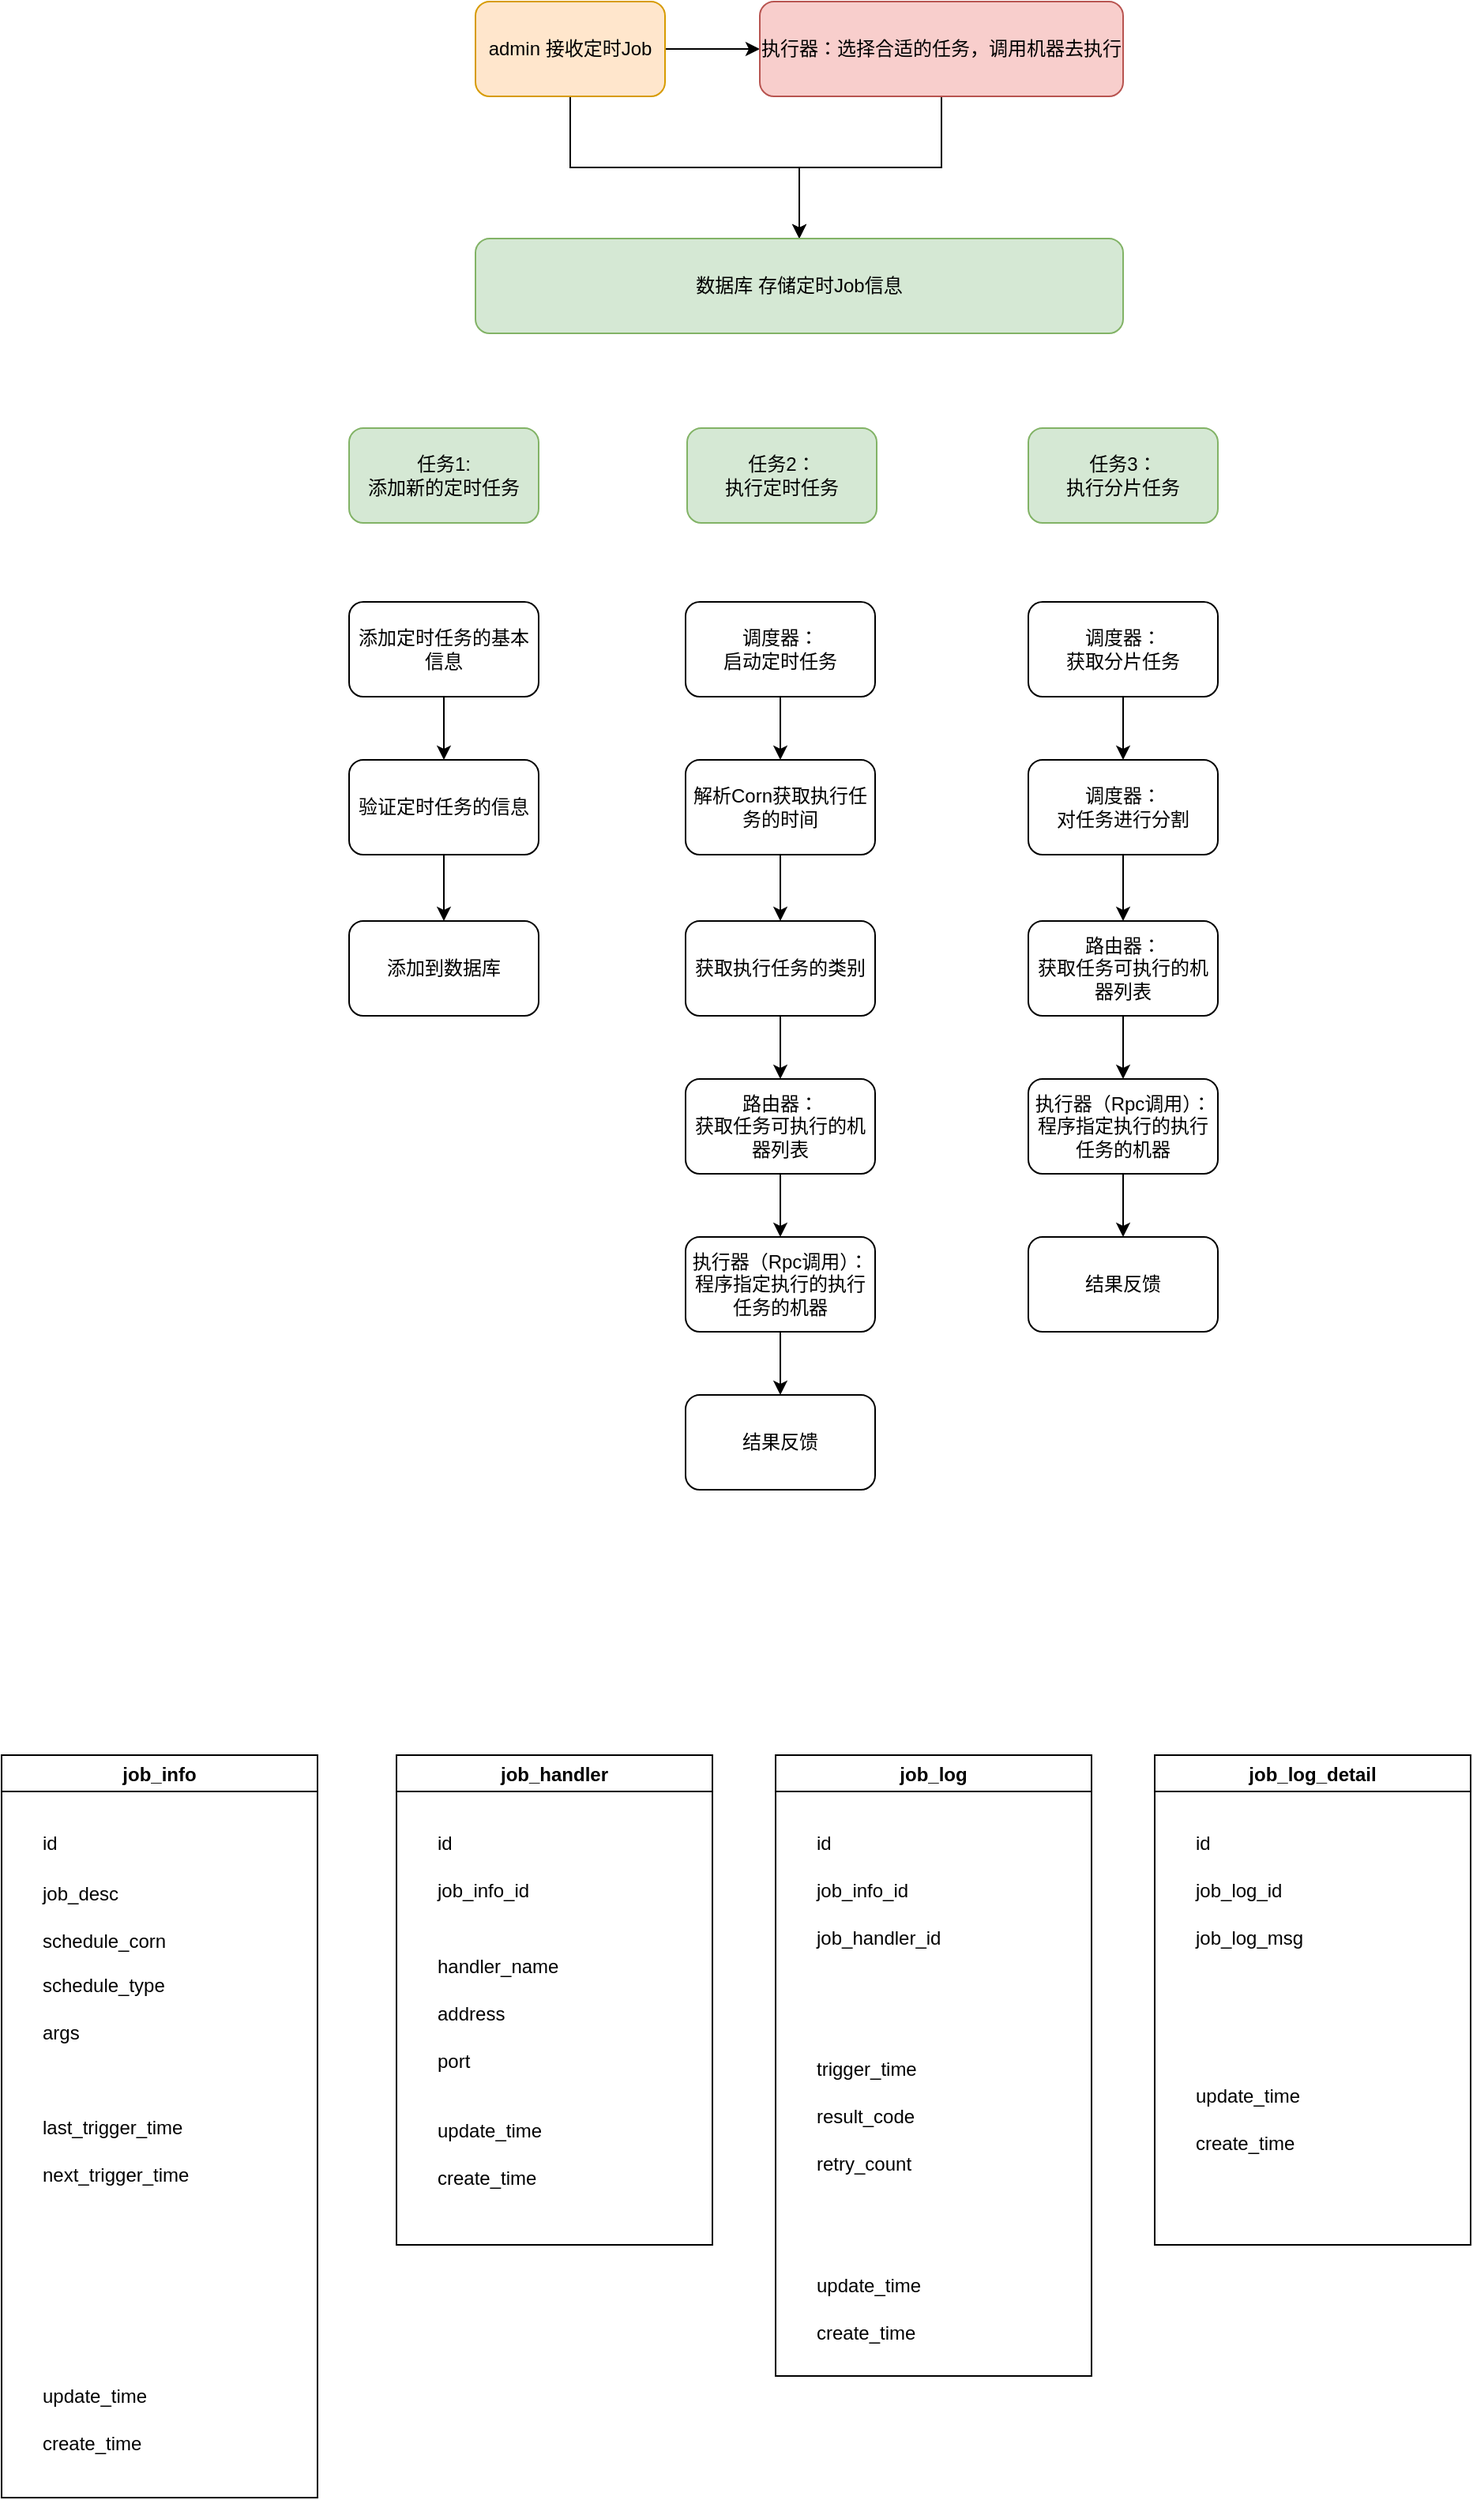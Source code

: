 <mxfile version="16.5.1" type="device"><diagram id="wyPTZzqk2xUqMY3UZ8yO" name="第 1 页"><mxGraphModel dx="1935" dy="553" grid="1" gridSize="10" guides="1" tooltips="1" connect="1" arrows="1" fold="1" page="1" pageScale="1" pageWidth="827" pageHeight="1169" math="0" shadow="0"><root><mxCell id="0"/><mxCell id="1" parent="0"/><mxCell id="qb9u7cAhIZNPqLMkBI1O-4" style="edgeStyle=orthogonalEdgeStyle;rounded=0;orthogonalLoop=1;jettySize=auto;html=1;" parent="1" source="qb9u7cAhIZNPqLMkBI1O-1" target="qb9u7cAhIZNPqLMkBI1O-2" edge="1"><mxGeometry relative="1" as="geometry"/></mxCell><mxCell id="qb9u7cAhIZNPqLMkBI1O-5" style="edgeStyle=orthogonalEdgeStyle;rounded=0;orthogonalLoop=1;jettySize=auto;html=1;" parent="1" source="qb9u7cAhIZNPqLMkBI1O-1" target="qb9u7cAhIZNPqLMkBI1O-3" edge="1"><mxGeometry relative="1" as="geometry"/></mxCell><mxCell id="qb9u7cAhIZNPqLMkBI1O-1" value="admin&amp;nbsp;接收定时Job" style="rounded=1;whiteSpace=wrap;html=1;fillColor=#ffe6cc;strokeColor=#d79b00;" parent="1" vertex="1"><mxGeometry x="220" y="100" width="120" height="60" as="geometry"/></mxCell><mxCell id="qb9u7cAhIZNPqLMkBI1O-6" style="edgeStyle=orthogonalEdgeStyle;rounded=0;orthogonalLoop=1;jettySize=auto;html=1;" parent="1" source="qb9u7cAhIZNPqLMkBI1O-2" target="qb9u7cAhIZNPqLMkBI1O-3" edge="1"><mxGeometry relative="1" as="geometry"/></mxCell><mxCell id="qb9u7cAhIZNPqLMkBI1O-2" value="执行器：选择合适的任务，调用机器去执行" style="rounded=1;whiteSpace=wrap;html=1;fillColor=#f8cecc;strokeColor=#b85450;" parent="1" vertex="1"><mxGeometry x="400" y="100" width="230" height="60" as="geometry"/></mxCell><mxCell id="qb9u7cAhIZNPqLMkBI1O-3" value="数据库&amp;nbsp;存储定时Job信息" style="rounded=1;whiteSpace=wrap;html=1;fillColor=#d5e8d4;strokeColor=#82b366;" parent="1" vertex="1"><mxGeometry x="220" y="250" width="410" height="60" as="geometry"/></mxCell><mxCell id="qb9u7cAhIZNPqLMkBI1O-7" value="任务1:&lt;br&gt;添加新的定时任务" style="rounded=1;whiteSpace=wrap;html=1;fillColor=#d5e8d4;strokeColor=#82b366;" parent="1" vertex="1"><mxGeometry x="140" y="370" width="120" height="60" as="geometry"/></mxCell><mxCell id="qb9u7cAhIZNPqLMkBI1O-10" value="任务2：&lt;br&gt;执行定时任务" style="rounded=1;whiteSpace=wrap;html=1;fillColor=#d5e8d4;strokeColor=#82b366;" parent="1" vertex="1"><mxGeometry x="354" y="370" width="120" height="60" as="geometry"/></mxCell><mxCell id="qb9u7cAhIZNPqLMkBI1O-18" style="edgeStyle=orthogonalEdgeStyle;rounded=0;orthogonalLoop=1;jettySize=auto;html=1;" parent="1" source="qb9u7cAhIZNPqLMkBI1O-11" target="qb9u7cAhIZNPqLMkBI1O-12" edge="1"><mxGeometry relative="1" as="geometry"/></mxCell><mxCell id="qb9u7cAhIZNPqLMkBI1O-11" value="添加定时任务的基本信息" style="rounded=1;whiteSpace=wrap;html=1;" parent="1" vertex="1"><mxGeometry x="140" y="480" width="120" height="60" as="geometry"/></mxCell><mxCell id="qb9u7cAhIZNPqLMkBI1O-19" style="edgeStyle=orthogonalEdgeStyle;rounded=0;orthogonalLoop=1;jettySize=auto;html=1;entryX=0.5;entryY=0;entryDx=0;entryDy=0;" parent="1" source="qb9u7cAhIZNPqLMkBI1O-12" target="qb9u7cAhIZNPqLMkBI1O-13" edge="1"><mxGeometry relative="1" as="geometry"/></mxCell><mxCell id="qb9u7cAhIZNPqLMkBI1O-12" value="验证定时任务的信息" style="rounded=1;whiteSpace=wrap;html=1;" parent="1" vertex="1"><mxGeometry x="140" y="580" width="120" height="60" as="geometry"/></mxCell><mxCell id="qb9u7cAhIZNPqLMkBI1O-13" value="添加到数据库" style="rounded=1;whiteSpace=wrap;html=1;" parent="1" vertex="1"><mxGeometry x="140" y="682" width="120" height="60" as="geometry"/></mxCell><mxCell id="qb9u7cAhIZNPqLMkBI1O-20" style="edgeStyle=orthogonalEdgeStyle;rounded=0;orthogonalLoop=1;jettySize=auto;html=1;entryX=0.5;entryY=0;entryDx=0;entryDy=0;" parent="1" source="qb9u7cAhIZNPqLMkBI1O-14" target="hsLmQebVWXh3YIgwcRpU-3" edge="1"><mxGeometry relative="1" as="geometry"/></mxCell><mxCell id="qb9u7cAhIZNPqLMkBI1O-14" value="调度器：&lt;br&gt;启动定时任务" style="rounded=1;whiteSpace=wrap;html=1;" parent="1" vertex="1"><mxGeometry x="353" y="480" width="120" height="60" as="geometry"/></mxCell><mxCell id="qb9u7cAhIZNPqLMkBI1O-21" style="edgeStyle=orthogonalEdgeStyle;rounded=0;orthogonalLoop=1;jettySize=auto;html=1;entryX=0.5;entryY=0;entryDx=0;entryDy=0;" parent="1" source="qb9u7cAhIZNPqLMkBI1O-15" target="qb9u7cAhIZNPqLMkBI1O-16" edge="1"><mxGeometry relative="1" as="geometry"/></mxCell><mxCell id="qb9u7cAhIZNPqLMkBI1O-15" value="路由器：&lt;br&gt;获取任务可执行的机器列表" style="rounded=1;whiteSpace=wrap;html=1;" parent="1" vertex="1"><mxGeometry x="353" y="782" width="120" height="60" as="geometry"/></mxCell><mxCell id="qb9u7cAhIZNPqLMkBI1O-22" style="edgeStyle=orthogonalEdgeStyle;rounded=0;orthogonalLoop=1;jettySize=auto;html=1;entryX=0.5;entryY=0;entryDx=0;entryDy=0;" parent="1" source="qb9u7cAhIZNPqLMkBI1O-16" target="qb9u7cAhIZNPqLMkBI1O-17" edge="1"><mxGeometry relative="1" as="geometry"/></mxCell><mxCell id="qb9u7cAhIZNPqLMkBI1O-16" value="执行器（Rpc调用）：&lt;br&gt;程序指定执行的执行任务的机器" style="rounded=1;whiteSpace=wrap;html=1;" parent="1" vertex="1"><mxGeometry x="353" y="882" width="120" height="60" as="geometry"/></mxCell><mxCell id="qb9u7cAhIZNPqLMkBI1O-17" value="结果反馈" style="rounded=1;whiteSpace=wrap;html=1;" parent="1" vertex="1"><mxGeometry x="353" y="982" width="120" height="60" as="geometry"/></mxCell><mxCell id="qb9u7cAhIZNPqLMkBI1O-23" value="任务3：&lt;br&gt;执行分片任务" style="rounded=1;whiteSpace=wrap;html=1;fillColor=#d5e8d4;strokeColor=#82b366;" parent="1" vertex="1"><mxGeometry x="570" y="370" width="120" height="60" as="geometry"/></mxCell><mxCell id="qb9u7cAhIZNPqLMkBI1O-26" style="edgeStyle=orthogonalEdgeStyle;rounded=0;orthogonalLoop=1;jettySize=auto;html=1;entryX=0.5;entryY=0;entryDx=0;entryDy=0;" parent="1" source="qb9u7cAhIZNPqLMkBI1O-24" target="qb9u7cAhIZNPqLMkBI1O-25" edge="1"><mxGeometry relative="1" as="geometry"/></mxCell><mxCell id="qb9u7cAhIZNPqLMkBI1O-24" value="调度器：&lt;br&gt;获取分片任务&lt;span style=&quot;color: rgba(0 , 0 , 0 , 0) ; font-family: monospace ; font-size: 0px&quot;&gt;%3CmxGraphModel%3E%3Croot%3E%3CmxCell%20id%3D%220%22%2F%3E%3CmxCell%20id%3D%221%22%20parent%3D%220%22%2F%3E%3CmxCell%20id%3D%222%22%20value%3D%22%E8%B0%83%E5%BA%A6%E5%99%A8%EF%BC%9A%26lt%3Bbr%26gt%3B%E5%90%AF%E5%8A%A8%E5%AE%9A%E6%97%B6%E4%BB%BB%E5%8A%A1%22%20style%3D%22rounded%3D1%3BwhiteSpace%3Dwrap%3Bhtml%3D1%3B%22%20vertex%3D%221%22%20parent%3D%221%22%3E%3CmxGeometry%20x%3D%22353%22%20y%3D%22480%22%20width%3D%22120%22%20height%3D%2260%22%20as%3D%22geometry%22%2F%3E%3C%2FmxCell%3E%3C%2Froot%3E%3C%2FmxGraphModel%3E&lt;/span&gt;" style="rounded=1;whiteSpace=wrap;html=1;" parent="1" vertex="1"><mxGeometry x="570" y="480" width="120" height="60" as="geometry"/></mxCell><mxCell id="qb9u7cAhIZNPqLMkBI1O-35" style="edgeStyle=orthogonalEdgeStyle;rounded=0;orthogonalLoop=1;jettySize=auto;html=1;entryX=0.5;entryY=0;entryDx=0;entryDy=0;" parent="1" source="qb9u7cAhIZNPqLMkBI1O-25" target="qb9u7cAhIZNPqLMkBI1O-30" edge="1"><mxGeometry relative="1" as="geometry"/></mxCell><mxCell id="qb9u7cAhIZNPqLMkBI1O-25" value="调度器：&lt;br&gt;对任务进行分割&lt;span style=&quot;color: rgba(0 , 0 , 0 , 0) ; font-family: monospace ; font-size: 0px&quot;&gt;%3CmxGraphModel%3E%3Croot%3E%3CmxCell%20id%3D%220%22%2F%3E%3CmxCell%20id%3D%221%22%20parent%3D%220%22%2F%3E%3CmxCell%20id%3D%222%22%20value%3D%22%E8%B0%83%E5%BA%A6%E5%99%A8%EF%BC%9A%26lt%3Bbr%26gt%3B%E5%90%AF%E5%8A%A8%E5%AE%9A%E6%97%B6%E4%BB%BB%E5%8A%A1%22%20style%3D%22rounded%3D1%3BwhiteSpace%3Dwrap%3Bhtml%3D1%3B%22%20vertex%3D%221%22%20parent%3D%221%22%3E%3CmxGeometry%20x%3D%22353%22%20y%3D%22480%22%20width%3D%22120%22%20height%3D%2260%22%20as%3D%22geometry%22%2F%3E%3C%2FmxCell%3E%3C%2Froot%3E%3C%2FmxGraphModel%3E&lt;/span&gt;" style="rounded=1;whiteSpace=wrap;html=1;" parent="1" vertex="1"><mxGeometry x="570" y="580" width="120" height="60" as="geometry"/></mxCell><mxCell id="qb9u7cAhIZNPqLMkBI1O-29" style="edgeStyle=orthogonalEdgeStyle;rounded=0;orthogonalLoop=1;jettySize=auto;html=1;entryX=0.5;entryY=0;entryDx=0;entryDy=0;" parent="1" source="qb9u7cAhIZNPqLMkBI1O-30" target="qb9u7cAhIZNPqLMkBI1O-32" edge="1"><mxGeometry relative="1" as="geometry"/></mxCell><mxCell id="qb9u7cAhIZNPqLMkBI1O-30" value="路由器：&lt;br&gt;获取任务可执行的机器列表" style="rounded=1;whiteSpace=wrap;html=1;" parent="1" vertex="1"><mxGeometry x="570" y="682" width="120" height="60" as="geometry"/></mxCell><mxCell id="qb9u7cAhIZNPqLMkBI1O-31" style="edgeStyle=orthogonalEdgeStyle;rounded=0;orthogonalLoop=1;jettySize=auto;html=1;entryX=0.5;entryY=0;entryDx=0;entryDy=0;" parent="1" source="qb9u7cAhIZNPqLMkBI1O-32" target="qb9u7cAhIZNPqLMkBI1O-33" edge="1"><mxGeometry relative="1" as="geometry"/></mxCell><mxCell id="qb9u7cAhIZNPqLMkBI1O-32" value="执行器（Rpc调用）：&lt;br&gt;程序指定执行的执行任务的机器" style="rounded=1;whiteSpace=wrap;html=1;" parent="1" vertex="1"><mxGeometry x="570" y="782" width="120" height="60" as="geometry"/></mxCell><mxCell id="qb9u7cAhIZNPqLMkBI1O-33" value="结果反馈" style="rounded=1;whiteSpace=wrap;html=1;" parent="1" vertex="1"><mxGeometry x="570" y="882" width="120" height="60" as="geometry"/></mxCell><mxCell id="qb9u7cAhIZNPqLMkBI1O-49" value="job_handler" style="swimlane;startSize=23;" parent="1" vertex="1"><mxGeometry x="170" y="1210" width="200" height="310" as="geometry"/></mxCell><mxCell id="qb9u7cAhIZNPqLMkBI1O-50" value="id" style="text;strokeColor=none;fillColor=none;align=left;verticalAlign=middle;spacingLeft=4;spacingRight=4;overflow=hidden;points=[[0,0.5],[1,0.5]];portConstraint=eastwest;rotatable=0;" parent="qb9u7cAhIZNPqLMkBI1O-49" vertex="1"><mxGeometry x="20" y="40" width="180" height="30" as="geometry"/></mxCell><mxCell id="qb9u7cAhIZNPqLMkBI1O-51" value="handler_name" style="text;strokeColor=none;fillColor=none;align=left;verticalAlign=middle;spacingLeft=4;spacingRight=4;overflow=hidden;points=[[0,0.5],[1,0.5]];portConstraint=eastwest;rotatable=0;" parent="qb9u7cAhIZNPqLMkBI1O-49" vertex="1"><mxGeometry x="20" y="118" width="180" height="30" as="geometry"/></mxCell><mxCell id="qb9u7cAhIZNPqLMkBI1O-53" value="address" style="text;strokeColor=none;fillColor=none;align=left;verticalAlign=middle;spacingLeft=4;spacingRight=4;overflow=hidden;points=[[0,0.5],[1,0.5]];portConstraint=eastwest;rotatable=0;" parent="qb9u7cAhIZNPqLMkBI1O-49" vertex="1"><mxGeometry x="20" y="148" width="180" height="30" as="geometry"/></mxCell><mxCell id="qb9u7cAhIZNPqLMkBI1O-55" value="create_time" style="text;strokeColor=none;fillColor=none;align=left;verticalAlign=middle;spacingLeft=4;spacingRight=4;overflow=hidden;points=[[0,0.5],[1,0.5]];portConstraint=eastwest;rotatable=0;" parent="qb9u7cAhIZNPqLMkBI1O-49" vertex="1"><mxGeometry x="20" y="252" width="180" height="30" as="geometry"/></mxCell><mxCell id="qb9u7cAhIZNPqLMkBI1O-54" value="update_time" style="text;strokeColor=none;fillColor=none;align=left;verticalAlign=middle;spacingLeft=4;spacingRight=4;overflow=hidden;points=[[0,0.5],[1,0.5]];portConstraint=eastwest;rotatable=0;" parent="qb9u7cAhIZNPqLMkBI1O-49" vertex="1"><mxGeometry x="20" y="222" width="180" height="30" as="geometry"/></mxCell><mxCell id="hsLmQebVWXh3YIgwcRpU-1" value="job_info_id" style="text;strokeColor=none;fillColor=none;align=left;verticalAlign=middle;spacingLeft=4;spacingRight=4;overflow=hidden;points=[[0,0.5],[1,0.5]];portConstraint=eastwest;rotatable=0;" vertex="1" parent="qb9u7cAhIZNPqLMkBI1O-49"><mxGeometry x="20" y="70" width="180" height="30" as="geometry"/></mxCell><mxCell id="hsLmQebVWXh3YIgwcRpU-9" value="port" style="text;strokeColor=none;fillColor=none;align=left;verticalAlign=middle;spacingLeft=4;spacingRight=4;overflow=hidden;points=[[0,0.5],[1,0.5]];portConstraint=eastwest;rotatable=0;" vertex="1" parent="qb9u7cAhIZNPqLMkBI1O-49"><mxGeometry x="20" y="178" width="180" height="30" as="geometry"/></mxCell><mxCell id="qb9u7cAhIZNPqLMkBI1O-70" value="job_log" style="swimlane;" parent="1" vertex="1"><mxGeometry x="410" y="1210" width="200" height="393" as="geometry"/></mxCell><mxCell id="qb9u7cAhIZNPqLMkBI1O-71" value="id" style="text;strokeColor=none;fillColor=none;align=left;verticalAlign=middle;spacingLeft=4;spacingRight=4;overflow=hidden;points=[[0,0.5],[1,0.5]];portConstraint=eastwest;rotatable=0;" parent="qb9u7cAhIZNPqLMkBI1O-70" vertex="1"><mxGeometry x="20" y="40" width="140" height="30" as="geometry"/></mxCell><mxCell id="qb9u7cAhIZNPqLMkBI1O-72" value="job_info_id" style="text;strokeColor=none;fillColor=none;align=left;verticalAlign=middle;spacingLeft=4;spacingRight=4;overflow=hidden;points=[[0,0.5],[1,0.5]];portConstraint=eastwest;rotatable=0;" parent="qb9u7cAhIZNPqLMkBI1O-70" vertex="1"><mxGeometry x="20" y="70" width="140" height="30" as="geometry"/></mxCell><mxCell id="qb9u7cAhIZNPqLMkBI1O-73" value="job_handler_id" style="text;strokeColor=none;fillColor=none;align=left;verticalAlign=middle;spacingLeft=4;spacingRight=4;overflow=hidden;points=[[0,0.5],[1,0.5]];portConstraint=eastwest;rotatable=0;" parent="qb9u7cAhIZNPqLMkBI1O-70" vertex="1"><mxGeometry x="20" y="100" width="140" height="30" as="geometry"/></mxCell><mxCell id="qb9u7cAhIZNPqLMkBI1O-74" value="create_time" style="text;strokeColor=none;fillColor=none;align=left;verticalAlign=middle;spacingLeft=4;spacingRight=4;overflow=hidden;points=[[0,0.5],[1,0.5]];portConstraint=eastwest;rotatable=0;" parent="qb9u7cAhIZNPqLMkBI1O-70" vertex="1"><mxGeometry x="20" y="350" width="180" height="30" as="geometry"/></mxCell><mxCell id="qb9u7cAhIZNPqLMkBI1O-75" value="update_time" style="text;strokeColor=none;fillColor=none;align=left;verticalAlign=middle;spacingLeft=4;spacingRight=4;overflow=hidden;points=[[0,0.5],[1,0.5]];portConstraint=eastwest;rotatable=0;" parent="qb9u7cAhIZNPqLMkBI1O-70" vertex="1"><mxGeometry x="20" y="320" width="180" height="30" as="geometry"/></mxCell><mxCell id="qb9u7cAhIZNPqLMkBI1O-84" value="trigger_time" style="text;strokeColor=none;fillColor=none;align=left;verticalAlign=middle;spacingLeft=4;spacingRight=4;overflow=hidden;points=[[0,0.5],[1,0.5]];portConstraint=eastwest;rotatable=0;" parent="qb9u7cAhIZNPqLMkBI1O-70" vertex="1"><mxGeometry x="20" y="183" width="140" height="30" as="geometry"/></mxCell><mxCell id="qb9u7cAhIZNPqLMkBI1O-85" value="result_code" style="text;strokeColor=none;fillColor=none;align=left;verticalAlign=middle;spacingLeft=4;spacingRight=4;overflow=hidden;points=[[0,0.5],[1,0.5]];portConstraint=eastwest;rotatable=0;" parent="qb9u7cAhIZNPqLMkBI1O-70" vertex="1"><mxGeometry x="20" y="213" width="140" height="30" as="geometry"/></mxCell><mxCell id="qb9u7cAhIZNPqLMkBI1O-86" value="retry_count" style="text;strokeColor=none;fillColor=none;align=left;verticalAlign=middle;spacingLeft=4;spacingRight=4;overflow=hidden;points=[[0,0.5],[1,0.5]];portConstraint=eastwest;rotatable=0;" parent="qb9u7cAhIZNPqLMkBI1O-70" vertex="1"><mxGeometry x="20" y="243" width="140" height="30" as="geometry"/></mxCell><mxCell id="qb9u7cAhIZNPqLMkBI1O-77" value="job_log_detail" style="swimlane;" parent="1" vertex="1"><mxGeometry x="650" y="1210" width="200" height="310" as="geometry"/></mxCell><mxCell id="qb9u7cAhIZNPqLMkBI1O-78" value="id" style="text;strokeColor=none;fillColor=none;align=left;verticalAlign=middle;spacingLeft=4;spacingRight=4;overflow=hidden;points=[[0,0.5],[1,0.5]];portConstraint=eastwest;rotatable=0;" parent="qb9u7cAhIZNPqLMkBI1O-77" vertex="1"><mxGeometry x="20" y="40" width="140" height="30" as="geometry"/></mxCell><mxCell id="qb9u7cAhIZNPqLMkBI1O-79" value="job_log_id" style="text;strokeColor=none;fillColor=none;align=left;verticalAlign=middle;spacingLeft=4;spacingRight=4;overflow=hidden;points=[[0,0.5],[1,0.5]];portConstraint=eastwest;rotatable=0;" parent="qb9u7cAhIZNPqLMkBI1O-77" vertex="1"><mxGeometry x="20" y="70" width="140" height="30" as="geometry"/></mxCell><mxCell id="qb9u7cAhIZNPqLMkBI1O-80" value="job_log_msg" style="text;strokeColor=none;fillColor=none;align=left;verticalAlign=middle;spacingLeft=4;spacingRight=4;overflow=hidden;points=[[0,0.5],[1,0.5]];portConstraint=eastwest;rotatable=0;" parent="qb9u7cAhIZNPqLMkBI1O-77" vertex="1"><mxGeometry x="20" y="100" width="140" height="30" as="geometry"/></mxCell><mxCell id="qb9u7cAhIZNPqLMkBI1O-81" value="create_time" style="text;strokeColor=none;fillColor=none;align=left;verticalAlign=middle;spacingLeft=4;spacingRight=4;overflow=hidden;points=[[0,0.5],[1,0.5]];portConstraint=eastwest;rotatable=0;" parent="qb9u7cAhIZNPqLMkBI1O-77" vertex="1"><mxGeometry x="20" y="230" width="180" height="30" as="geometry"/></mxCell><mxCell id="qb9u7cAhIZNPqLMkBI1O-82" value="update_time" style="text;strokeColor=none;fillColor=none;align=left;verticalAlign=middle;spacingLeft=4;spacingRight=4;overflow=hidden;points=[[0,0.5],[1,0.5]];portConstraint=eastwest;rotatable=0;" parent="qb9u7cAhIZNPqLMkBI1O-77" vertex="1"><mxGeometry x="20" y="200" width="180" height="30" as="geometry"/></mxCell><mxCell id="hsLmQebVWXh3YIgwcRpU-7" style="edgeStyle=orthogonalEdgeStyle;rounded=0;orthogonalLoop=1;jettySize=auto;html=1;entryX=0.5;entryY=0;entryDx=0;entryDy=0;" edge="1" parent="1" source="hsLmQebVWXh3YIgwcRpU-3" target="hsLmQebVWXh3YIgwcRpU-4"><mxGeometry relative="1" as="geometry"/></mxCell><mxCell id="hsLmQebVWXh3YIgwcRpU-3" value="解析Corn获取执行任务的时间" style="rounded=1;whiteSpace=wrap;html=1;" vertex="1" parent="1"><mxGeometry x="353" y="580" width="120" height="60" as="geometry"/></mxCell><mxCell id="hsLmQebVWXh3YIgwcRpU-8" style="edgeStyle=orthogonalEdgeStyle;rounded=0;orthogonalLoop=1;jettySize=auto;html=1;entryX=0.5;entryY=0;entryDx=0;entryDy=0;" edge="1" parent="1" source="hsLmQebVWXh3YIgwcRpU-4" target="qb9u7cAhIZNPqLMkBI1O-15"><mxGeometry relative="1" as="geometry"/></mxCell><mxCell id="hsLmQebVWXh3YIgwcRpU-4" value="获取执行任务的类别" style="rounded=1;whiteSpace=wrap;html=1;" vertex="1" parent="1"><mxGeometry x="353" y="682" width="120" height="60" as="geometry"/></mxCell><mxCell id="qb9u7cAhIZNPqLMkBI1O-57" value="job_info" style="swimlane;" parent="1" vertex="1"><mxGeometry x="-80" y="1210" width="200" height="470" as="geometry"/></mxCell><mxCell id="qb9u7cAhIZNPqLMkBI1O-64" value="id" style="text;strokeColor=none;fillColor=none;align=left;verticalAlign=middle;spacingLeft=4;spacingRight=4;overflow=hidden;points=[[0,0.5],[1,0.5]];portConstraint=eastwest;rotatable=0;" parent="qb9u7cAhIZNPqLMkBI1O-57" vertex="1"><mxGeometry x="20" y="40" width="140" height="30" as="geometry"/></mxCell><mxCell id="qb9u7cAhIZNPqLMkBI1O-66" value="job_desc" style="text;strokeColor=none;fillColor=none;align=left;verticalAlign=middle;spacingLeft=4;spacingRight=4;overflow=hidden;points=[[0,0.5],[1,0.5]];portConstraint=eastwest;rotatable=0;" parent="qb9u7cAhIZNPqLMkBI1O-57" vertex="1"><mxGeometry x="20" y="72" width="140" height="30" as="geometry"/></mxCell><mxCell id="qb9u7cAhIZNPqLMkBI1O-67" value="create_time" style="text;strokeColor=none;fillColor=none;align=left;verticalAlign=middle;spacingLeft=4;spacingRight=4;overflow=hidden;points=[[0,0.5],[1,0.5]];portConstraint=eastwest;rotatable=0;" parent="qb9u7cAhIZNPqLMkBI1O-57" vertex="1"><mxGeometry x="20" y="420" width="180" height="30" as="geometry"/></mxCell><mxCell id="qb9u7cAhIZNPqLMkBI1O-68" value="update_time" style="text;strokeColor=none;fillColor=none;align=left;verticalAlign=middle;spacingLeft=4;spacingRight=4;overflow=hidden;points=[[0,0.5],[1,0.5]];portConstraint=eastwest;rotatable=0;" parent="qb9u7cAhIZNPqLMkBI1O-57" vertex="1"><mxGeometry x="20" y="390" width="180" height="30" as="geometry"/></mxCell><mxCell id="qb9u7cAhIZNPqLMkBI1O-69" value="schedule_corn" style="text;strokeColor=none;fillColor=none;align=left;verticalAlign=middle;spacingLeft=4;spacingRight=4;overflow=hidden;points=[[0,0.5],[1,0.5]];portConstraint=eastwest;rotatable=0;" parent="qb9u7cAhIZNPqLMkBI1O-57" vertex="1"><mxGeometry x="20" y="102" width="140" height="30" as="geometry"/></mxCell><mxCell id="hsLmQebVWXh3YIgwcRpU-11" value="args" style="text;strokeColor=none;fillColor=none;align=left;verticalAlign=middle;spacingLeft=4;spacingRight=4;overflow=hidden;points=[[0,0.5],[1,0.5]];portConstraint=eastwest;rotatable=0;" vertex="1" parent="qb9u7cAhIZNPqLMkBI1O-57"><mxGeometry x="20" y="160" width="140" height="30" as="geometry"/></mxCell><mxCell id="hsLmQebVWXh3YIgwcRpU-13" value="schedule_type" style="text;strokeColor=none;fillColor=none;align=left;verticalAlign=middle;spacingLeft=4;spacingRight=4;overflow=hidden;points=[[0,0.5],[1,0.5]];portConstraint=eastwest;rotatable=0;" vertex="1" parent="qb9u7cAhIZNPqLMkBI1O-57"><mxGeometry x="20" y="130" width="140" height="30" as="geometry"/></mxCell><mxCell id="hsLmQebVWXh3YIgwcRpU-14" value="last_trigger_time" style="text;strokeColor=none;fillColor=none;align=left;verticalAlign=middle;spacingLeft=4;spacingRight=4;overflow=hidden;points=[[0,0.5],[1,0.5]];portConstraint=eastwest;rotatable=0;" vertex="1" parent="qb9u7cAhIZNPqLMkBI1O-57"><mxGeometry x="20" y="220" width="140" height="30" as="geometry"/></mxCell><mxCell id="hsLmQebVWXh3YIgwcRpU-17" value="next_trigger_time" style="text;strokeColor=none;fillColor=none;align=left;verticalAlign=middle;spacingLeft=4;spacingRight=4;overflow=hidden;points=[[0,0.5],[1,0.5]];portConstraint=eastwest;rotatable=0;" vertex="1" parent="qb9u7cAhIZNPqLMkBI1O-57"><mxGeometry x="20" y="250" width="140" height="30" as="geometry"/></mxCell></root></mxGraphModel></diagram></mxfile>